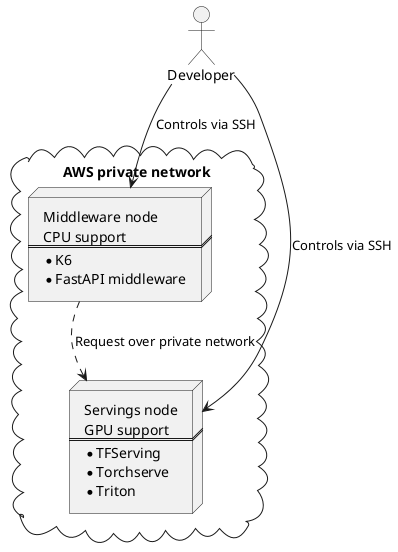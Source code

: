 @startuml

cloud "AWS private network" {
    node Servings [
        Servings node
        GPU support
        ====
        * TFServing
        * Torchserve
        * Triton
    ]


    node Middleware [
        Middleware node
        CPU support
        ====
        * K6
        * FastAPI middleware
    ]
}

actor Developer

Middleware ..> Servings : Request over private network

Developer --> Servings : Controls via SSH
Developer --> Middleware : Controls via SSH

@enduml
